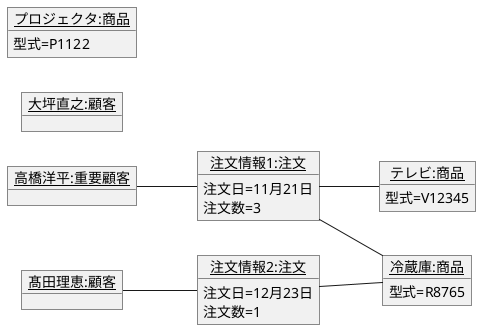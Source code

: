 @startuml 演習3-7
left to right direction
object "<u>高橋洋平:重要顧客</u>" as customer1 {

}
object "<u>冷蔵庫:商品</u>" as product1 {
    型式=R8765
}
object "<u>注文情報1:注文</u>" as order1 {
    注文日=11月21日
    注文数=3
}
object "<u>テレビ:商品</u>" as product2 {
    型式=V12345
}

object "<u>髙田理恵:顧客</u>" as customer2 {
    
}
object "<u>注文情報2:注文</u>" as order2 {
    注文日=12月23日
    注文数=1
}
object "<u>大坪直之:顧客</u>" as customer3 {
    
}
object "<u>プロジェクタ:商品</u>" as product3 {
    型式=P1122
}

customer1 -- order1
order1 -- product1
order1 -- product2

customer2 -- order2
order2 -- product1


@enduml